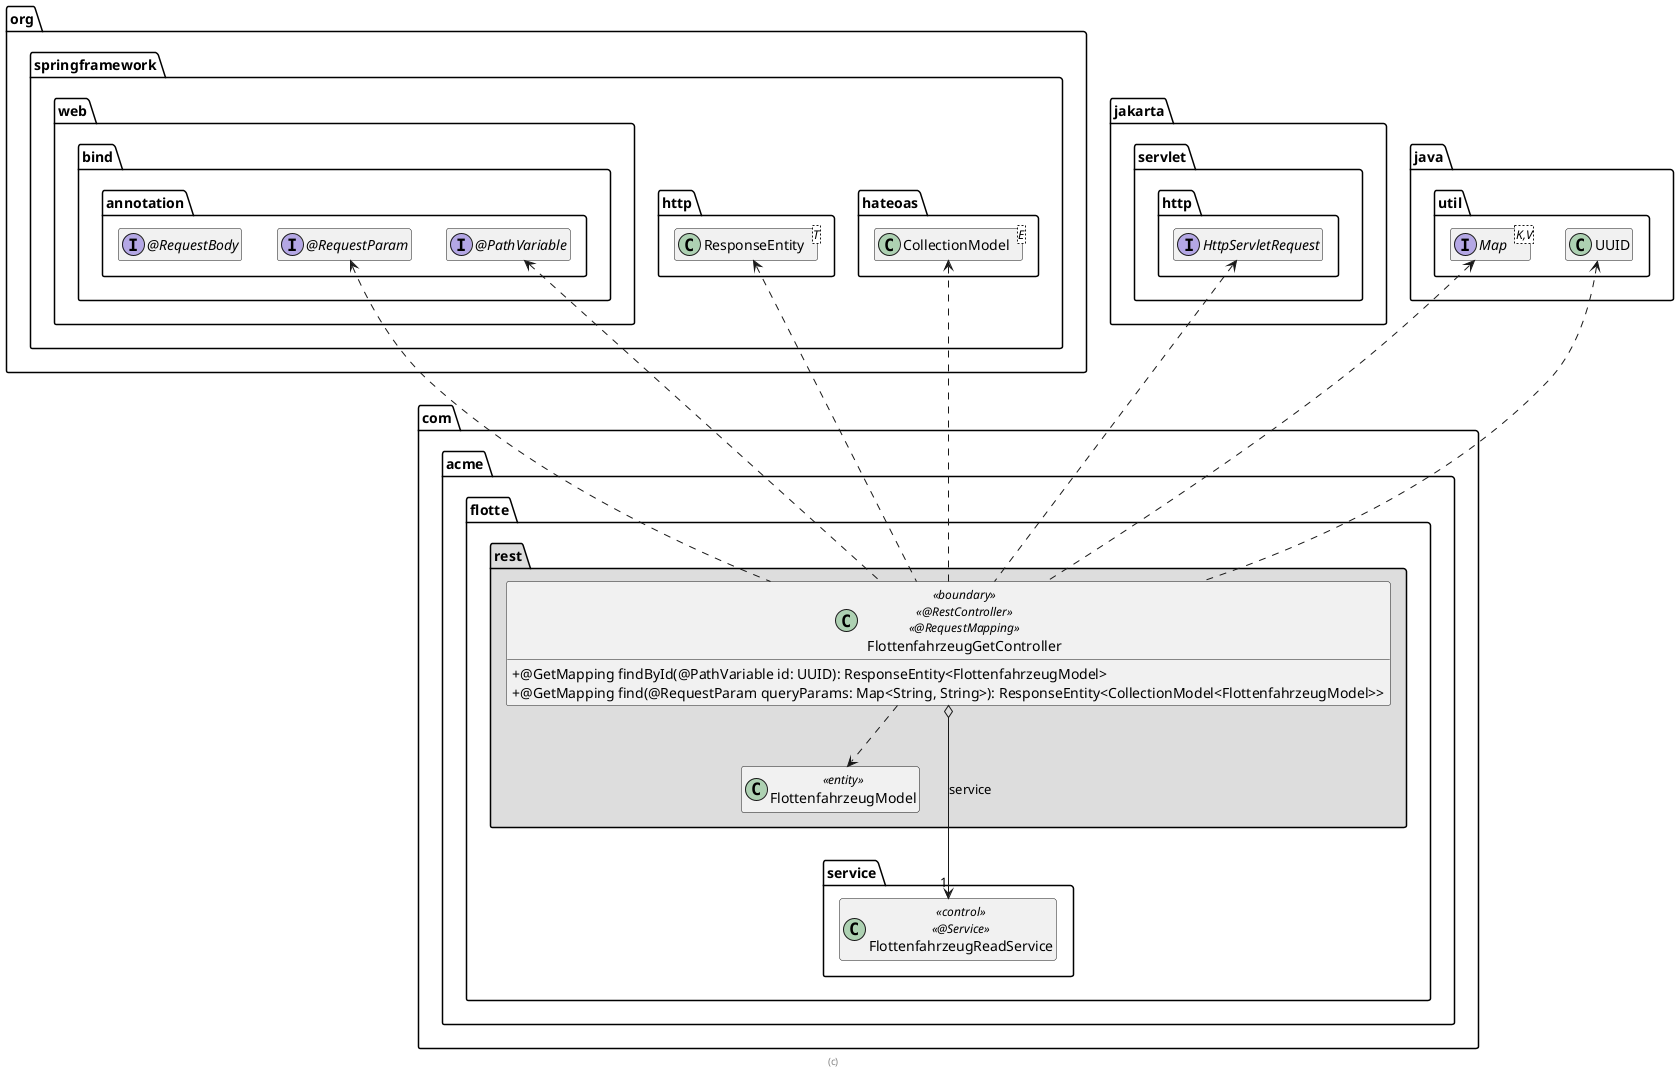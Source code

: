 
@startuml FlottenfahrzeugGetController

skinparam classAttributeIconSize 0

package org.springframework {
    package web.bind.annotation {
        interface "@PathVariable" as PathVariable

        interface "@RequestParam" as RequestParam

        interface "@RequestBody" as RequestBody
    }

    package http {
        class ResponseEntity<T>
    }
    package hateoas {
        class CollectionModel<E>
    }
}

package jakarta.servlet.http {
    interface HttpServletRequest
}

package java.util {
    interface Map<K,V>
    class UUID
}

package com.acme.flotte {
    package service {
        class FlottenfahrzeugReadService << control >> << @Service >>
    }

    package rest #DDDDDD {
        class FlottenfahrzeugModel <<entity>>

        class FlottenfahrzeugGetController << boundary >> << @RestController >> << @RequestMapping >> {
            + @GetMapping findById(@PathVariable id: UUID): ResponseEntity<FlottenfahrzeugModel>
            + @GetMapping find(@RequestParam queryParams: Map<String, String>): ResponseEntity<CollectionModel<FlottenfahrzeugModel>>
        }

        FlottenfahrzeugGetController o-right-> "1" FlottenfahrzeugReadService : service
        FlottenfahrzeugGetController ..> FlottenfahrzeugModel

        FlottenfahrzeugGetController .up.> ResponseEntity
        FlottenfahrzeugGetController .up.> CollectionModel
        FlottenfahrzeugGetController .up.> HttpServletRequest
        FlottenfahrzeugGetController .up.> PathVariable
        FlottenfahrzeugGetController .up.> RequestParam

        FlottenfahrzeugGetController .up.> UUID
        FlottenfahrzeugGetController .up.> Map

        FlottenfahrzeugModel .[hidden].> FlottenfahrzeugReadService
    }
}

hide empty members

footer (c)

@enduml
